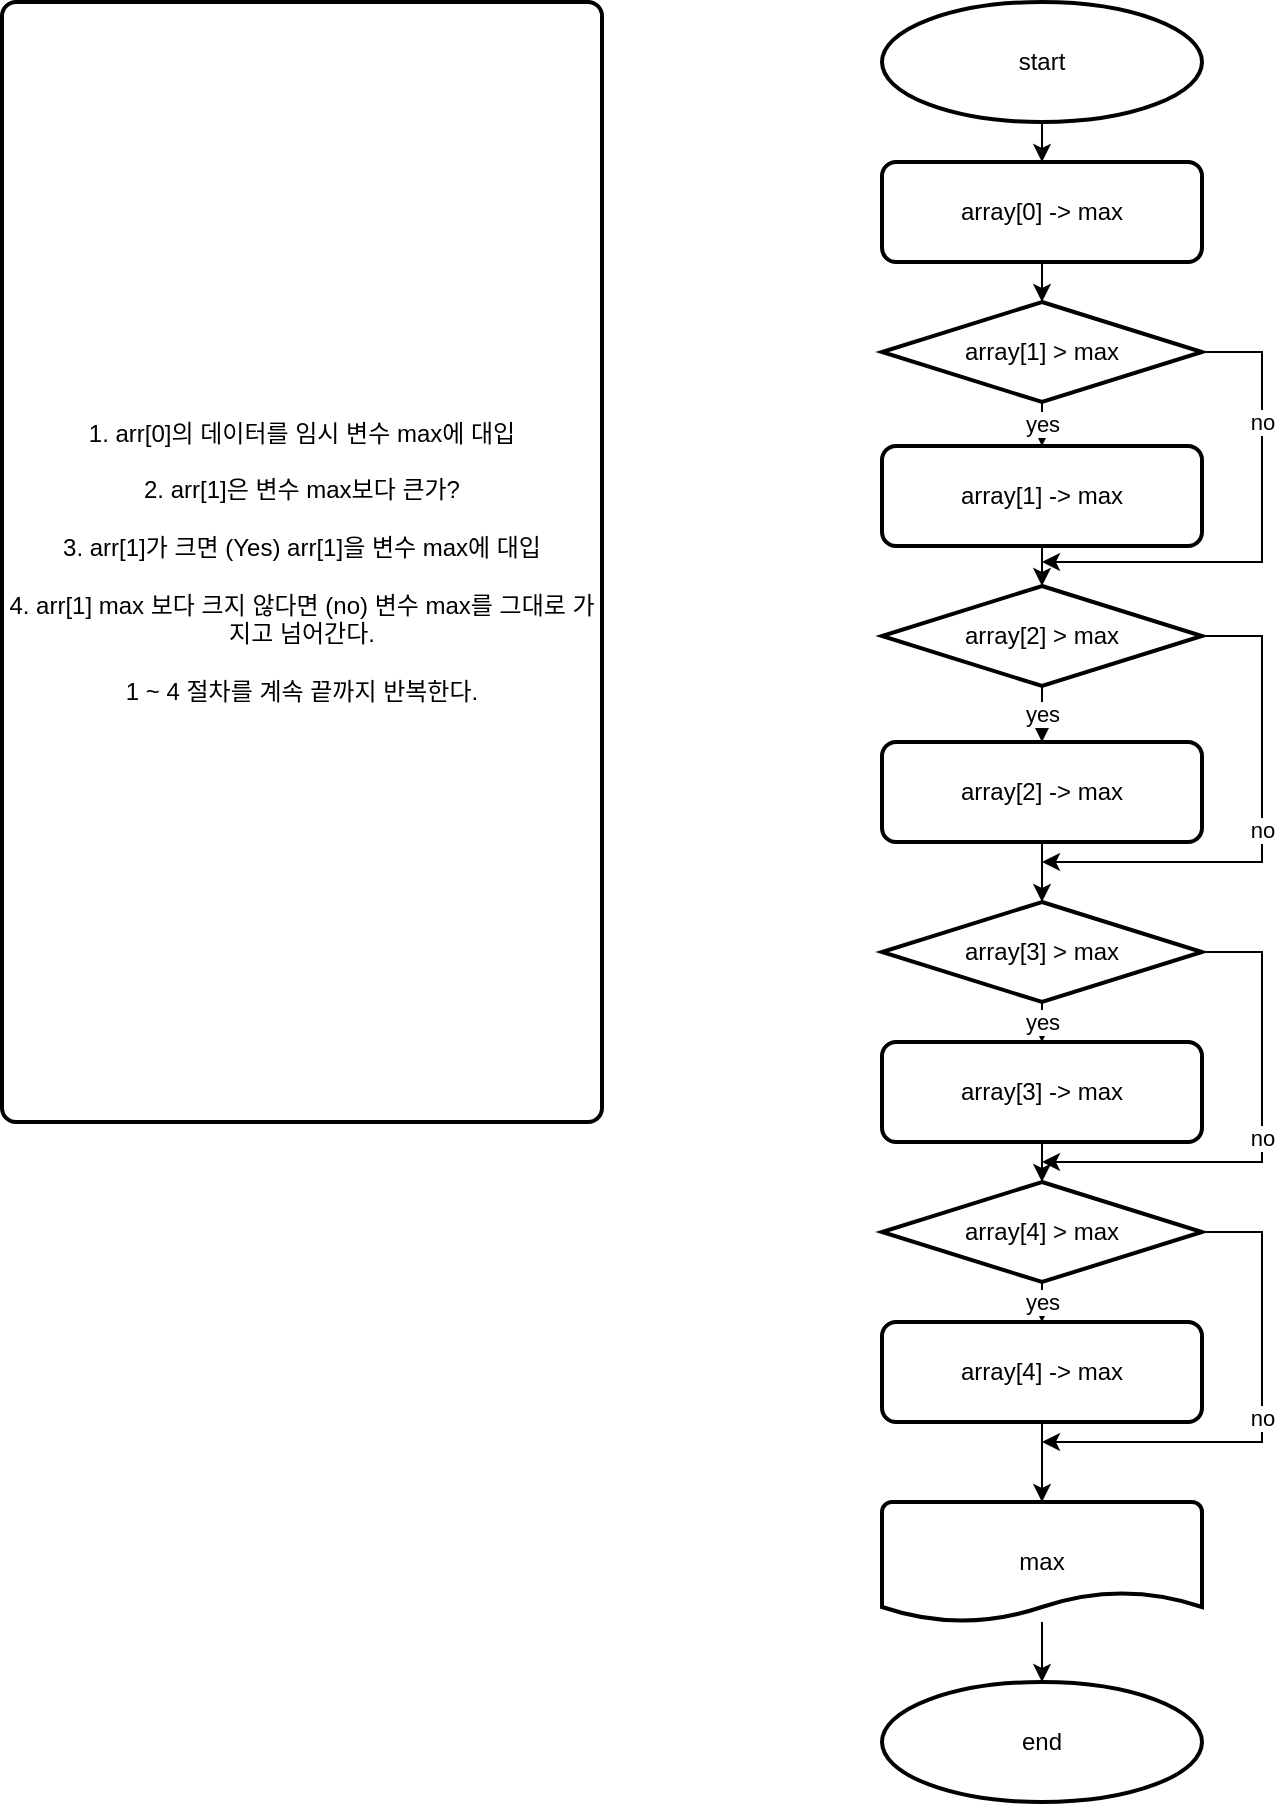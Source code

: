 <mxfile version="19.0.3" type="device"><diagram id="RGVT9vgikbA0B29_6FSc" name="Page-1"><mxGraphModel dx="1102" dy="857" grid="1" gridSize="10" guides="1" tooltips="1" connect="1" arrows="1" fold="1" page="1" pageScale="1" pageWidth="850" pageHeight="1100" math="0" shadow="0"><root><mxCell id="0"/><mxCell id="1" parent="0"/><mxCell id="eGjwr6_eAw0Rv4NNWbl4-1" style="edgeStyle=orthogonalEdgeStyle;rounded=0;orthogonalLoop=1;jettySize=auto;html=1;exitX=0.5;exitY=1;exitDx=0;exitDy=0;exitPerimeter=0;entryX=0.5;entryY=0;entryDx=0;entryDy=0;entryPerimeter=0;" parent="1" source="eGjwr6_eAw0Rv4NNWbl4-2" edge="1"><mxGeometry relative="1" as="geometry"><mxPoint x="560" y="120" as="targetPoint"/></mxGeometry></mxCell><mxCell id="eGjwr6_eAw0Rv4NNWbl4-2" value="start" style="strokeWidth=2;html=1;shape=mxgraph.flowchart.start_1;whiteSpace=wrap;" parent="1" vertex="1"><mxGeometry x="480" y="40" width="160" height="60" as="geometry"/></mxCell><mxCell id="eGjwr6_eAw0Rv4NNWbl4-22" value="yes" style="edgeStyle=orthogonalEdgeStyle;rounded=0;orthogonalLoop=1;jettySize=auto;html=1;exitX=0.5;exitY=1;exitDx=0;exitDy=0;exitPerimeter=0;entryX=0.5;entryY=0;entryDx=0;entryDy=0;" parent="1" source="eGjwr6_eAw0Rv4NNWbl4-10" target="eGjwr6_eAw0Rv4NNWbl4-18" edge="1"><mxGeometry relative="1" as="geometry"/></mxCell><mxCell id="eGjwr6_eAw0Rv4NNWbl4-24" value="no" style="edgeStyle=orthogonalEdgeStyle;rounded=0;orthogonalLoop=1;jettySize=auto;html=1;" parent="1" source="eGjwr6_eAw0Rv4NNWbl4-10" edge="1"><mxGeometry x="-0.469" relative="1" as="geometry"><mxPoint x="560" y="320" as="targetPoint"/><Array as="points"><mxPoint x="670" y="215"/><mxPoint x="670" y="320"/></Array><mxPoint as="offset"/></mxGeometry></mxCell><mxCell id="eGjwr6_eAw0Rv4NNWbl4-10" value="array[1] &amp;gt; max" style="strokeWidth=2;html=1;shape=mxgraph.flowchart.decision;whiteSpace=wrap;" parent="1" vertex="1"><mxGeometry x="480" y="190" width="160" height="50" as="geometry"/></mxCell><mxCell id="eGjwr6_eAw0Rv4NNWbl4-11" value="" style="edgeStyle=orthogonalEdgeStyle;rounded=0;orthogonalLoop=1;jettySize=auto;html=1;" parent="1" source="eGjwr6_eAw0Rv4NNWbl4-12" target="eGjwr6_eAw0Rv4NNWbl4-13" edge="1"><mxGeometry relative="1" as="geometry"/></mxCell><mxCell id="eGjwr6_eAw0Rv4NNWbl4-12" value="max" style="strokeWidth=2;html=1;shape=mxgraph.flowchart.document2;whiteSpace=wrap;size=0.25;" parent="1" vertex="1"><mxGeometry x="480" y="790" width="160" height="60" as="geometry"/></mxCell><mxCell id="eGjwr6_eAw0Rv4NNWbl4-13" value="end" style="strokeWidth=2;html=1;shape=mxgraph.flowchart.start_1;whiteSpace=wrap;" parent="1" vertex="1"><mxGeometry x="480" y="880" width="160" height="60" as="geometry"/></mxCell><mxCell id="eGjwr6_eAw0Rv4NNWbl4-21" style="edgeStyle=orthogonalEdgeStyle;rounded=0;orthogonalLoop=1;jettySize=auto;html=1;exitX=0.5;exitY=1;exitDx=0;exitDy=0;entryX=0.5;entryY=0;entryDx=0;entryDy=0;entryPerimeter=0;" parent="1" source="eGjwr6_eAw0Rv4NNWbl4-14" target="eGjwr6_eAw0Rv4NNWbl4-10" edge="1"><mxGeometry relative="1" as="geometry"/></mxCell><mxCell id="eGjwr6_eAw0Rv4NNWbl4-14" value="array[0] -&amp;gt; max" style="rounded=1;whiteSpace=wrap;html=1;absoluteArcSize=1;arcSize=14;strokeWidth=2;" parent="1" vertex="1"><mxGeometry x="480" y="120" width="160" height="50" as="geometry"/></mxCell><mxCell id="eGjwr6_eAw0Rv4NNWbl4-15" value="1. arr[0]의 데이터를 임시 변수 max에 대입&lt;br&gt;&lt;br&gt;2. arr[1]은 변수 max보다 큰가?&lt;br&gt;&lt;br&gt;3. arr[1]가 크면 (Yes) arr[1]을 변수 max에 대입&lt;br&gt;&lt;br&gt;4. arr[1] max 보다 크지 않다면 (no) 변수 max를 그대로 가지고 넘어간다.&lt;br&gt;&lt;br&gt;1 ~ 4 절차를 계속 끝까지 반복한다." style="rounded=1;whiteSpace=wrap;html=1;absoluteArcSize=1;arcSize=14;strokeWidth=2;" parent="1" vertex="1"><mxGeometry x="40" y="40" width="300" height="560" as="geometry"/></mxCell><mxCell id="eGjwr6_eAw0Rv4NNWbl4-23" style="edgeStyle=orthogonalEdgeStyle;rounded=0;orthogonalLoop=1;jettySize=auto;html=1;exitX=0.5;exitY=1;exitDx=0;exitDy=0;entryX=0.5;entryY=0;entryDx=0;entryDy=0;entryPerimeter=0;" parent="1" source="eGjwr6_eAw0Rv4NNWbl4-18" target="eGjwr6_eAw0Rv4NNWbl4-19" edge="1"><mxGeometry relative="1" as="geometry"/></mxCell><mxCell id="eGjwr6_eAw0Rv4NNWbl4-18" value="array[1] -&amp;gt; max" style="rounded=1;whiteSpace=wrap;html=1;absoluteArcSize=1;arcSize=14;strokeWidth=2;" parent="1" vertex="1"><mxGeometry x="480" y="262" width="160" height="50" as="geometry"/></mxCell><mxCell id="eGjwr6_eAw0Rv4NNWbl4-27" value="yes" style="edgeStyle=orthogonalEdgeStyle;rounded=0;orthogonalLoop=1;jettySize=auto;html=1;exitX=0.5;exitY=1;exitDx=0;exitDy=0;exitPerimeter=0;entryX=0.5;entryY=0;entryDx=0;entryDy=0;entryPerimeter=0;" parent="1" source="eGjwr6_eAw0Rv4NNWbl4-19" edge="1"><mxGeometry relative="1" as="geometry"><mxPoint x="560" y="410" as="targetPoint"/></mxGeometry></mxCell><mxCell id="PsjnnHdJx2F9DoDrEwg7-4" value="no" style="edgeStyle=orthogonalEdgeStyle;rounded=0;orthogonalLoop=1;jettySize=auto;html=1;exitX=1;exitY=0.5;exitDx=0;exitDy=0;exitPerimeter=0;" edge="1" parent="1" source="eGjwr6_eAw0Rv4NNWbl4-19"><mxGeometry relative="1" as="geometry"><mxPoint x="560" y="470" as="targetPoint"/><Array as="points"><mxPoint x="670" y="357"/><mxPoint x="670" y="470"/></Array></mxGeometry></mxCell><mxCell id="eGjwr6_eAw0Rv4NNWbl4-19" value="array[2] &amp;gt; max" style="strokeWidth=2;html=1;shape=mxgraph.flowchart.decision;whiteSpace=wrap;" parent="1" vertex="1"><mxGeometry x="480" y="332" width="160" height="50" as="geometry"/></mxCell><mxCell id="PsjnnHdJx2F9DoDrEwg7-3" style="edgeStyle=orthogonalEdgeStyle;rounded=0;orthogonalLoop=1;jettySize=auto;html=1;exitX=0.5;exitY=1;exitDx=0;exitDy=0;entryX=0.5;entryY=0;entryDx=0;entryDy=0;entryPerimeter=0;" edge="1" parent="1" source="PsjnnHdJx2F9DoDrEwg7-1" target="PsjnnHdJx2F9DoDrEwg7-2"><mxGeometry relative="1" as="geometry"/></mxCell><mxCell id="PsjnnHdJx2F9DoDrEwg7-1" value="array[2] -&amp;gt; max" style="rounded=1;whiteSpace=wrap;html=1;absoluteArcSize=1;arcSize=14;strokeWidth=2;" vertex="1" parent="1"><mxGeometry x="480" y="410" width="160" height="50" as="geometry"/></mxCell><mxCell id="PsjnnHdJx2F9DoDrEwg7-9" value="yes" style="edgeStyle=orthogonalEdgeStyle;rounded=0;orthogonalLoop=1;jettySize=auto;html=1;exitX=0.5;exitY=1;exitDx=0;exitDy=0;exitPerimeter=0;entryX=0.5;entryY=0;entryDx=0;entryDy=0;" edge="1" parent="1" source="PsjnnHdJx2F9DoDrEwg7-2" target="PsjnnHdJx2F9DoDrEwg7-5"><mxGeometry relative="1" as="geometry"/></mxCell><mxCell id="PsjnnHdJx2F9DoDrEwg7-17" value="no" style="edgeStyle=orthogonalEdgeStyle;rounded=0;orthogonalLoop=1;jettySize=auto;html=1;" edge="1" parent="1" source="PsjnnHdJx2F9DoDrEwg7-2"><mxGeometry relative="1" as="geometry"><mxPoint x="560" y="620" as="targetPoint"/><Array as="points"><mxPoint x="670" y="515"/><mxPoint x="670" y="620"/></Array></mxGeometry></mxCell><mxCell id="PsjnnHdJx2F9DoDrEwg7-2" value="array[3] &amp;gt; max" style="strokeWidth=2;html=1;shape=mxgraph.flowchart.decision;whiteSpace=wrap;" vertex="1" parent="1"><mxGeometry x="480" y="490" width="160" height="50" as="geometry"/></mxCell><mxCell id="PsjnnHdJx2F9DoDrEwg7-10" style="edgeStyle=orthogonalEdgeStyle;rounded=0;orthogonalLoop=1;jettySize=auto;html=1;exitX=0.5;exitY=1;exitDx=0;exitDy=0;entryX=0.5;entryY=0;entryDx=0;entryDy=0;entryPerimeter=0;" edge="1" parent="1" source="PsjnnHdJx2F9DoDrEwg7-5" target="PsjnnHdJx2F9DoDrEwg7-6"><mxGeometry relative="1" as="geometry"/></mxCell><mxCell id="PsjnnHdJx2F9DoDrEwg7-5" value="array[3] -&amp;gt; max" style="rounded=1;whiteSpace=wrap;html=1;absoluteArcSize=1;arcSize=14;strokeWidth=2;" vertex="1" parent="1"><mxGeometry x="480" y="560" width="160" height="50" as="geometry"/></mxCell><mxCell id="PsjnnHdJx2F9DoDrEwg7-11" value="yes" style="edgeStyle=orthogonalEdgeStyle;rounded=0;orthogonalLoop=1;jettySize=auto;html=1;exitX=0.5;exitY=1;exitDx=0;exitDy=0;exitPerimeter=0;entryX=0.5;entryY=0;entryDx=0;entryDy=0;" edge="1" parent="1" source="PsjnnHdJx2F9DoDrEwg7-6" target="PsjnnHdJx2F9DoDrEwg7-7"><mxGeometry relative="1" as="geometry"/></mxCell><mxCell id="PsjnnHdJx2F9DoDrEwg7-25" value="no" style="edgeStyle=orthogonalEdgeStyle;rounded=0;orthogonalLoop=1;jettySize=auto;html=1;exitX=1;exitY=0.5;exitDx=0;exitDy=0;exitPerimeter=0;" edge="1" parent="1" source="PsjnnHdJx2F9DoDrEwg7-6"><mxGeometry relative="1" as="geometry"><mxPoint x="560" y="760" as="targetPoint"/><Array as="points"><mxPoint x="670" y="655"/><mxPoint x="670" y="760"/><mxPoint x="560" y="760"/></Array></mxGeometry></mxCell><mxCell id="PsjnnHdJx2F9DoDrEwg7-6" value="array[4] &amp;gt; max" style="strokeWidth=2;html=1;shape=mxgraph.flowchart.decision;whiteSpace=wrap;" vertex="1" parent="1"><mxGeometry x="480" y="630" width="160" height="50" as="geometry"/></mxCell><mxCell id="PsjnnHdJx2F9DoDrEwg7-24" style="edgeStyle=orthogonalEdgeStyle;rounded=0;orthogonalLoop=1;jettySize=auto;html=1;exitX=0.5;exitY=1;exitDx=0;exitDy=0;entryX=0.5;entryY=0;entryDx=0;entryDy=0;entryPerimeter=0;" edge="1" parent="1" source="PsjnnHdJx2F9DoDrEwg7-7" target="eGjwr6_eAw0Rv4NNWbl4-12"><mxGeometry relative="1" as="geometry"/></mxCell><mxCell id="PsjnnHdJx2F9DoDrEwg7-7" value="array[4] -&amp;gt; max" style="rounded=1;whiteSpace=wrap;html=1;absoluteArcSize=1;arcSize=14;strokeWidth=2;" vertex="1" parent="1"><mxGeometry x="480" y="700" width="160" height="50" as="geometry"/></mxCell></root></mxGraphModel></diagram></mxfile>